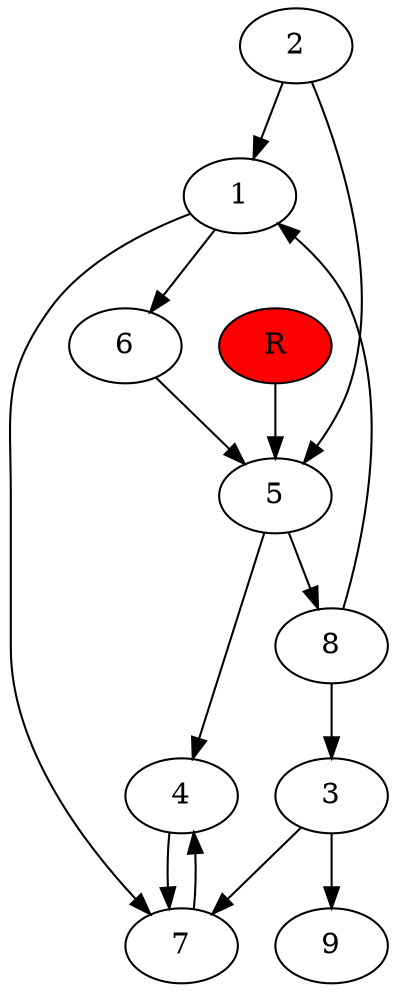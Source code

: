 digraph prb35655 {
	1
	2
	3
	4
	5
	6
	7
	8
	R [fillcolor="#ff0000" style=filled]
	1 -> 6
	1 -> 7
	2 -> 1
	2 -> 5
	3 -> 7
	3 -> 9
	4 -> 7
	5 -> 4
	5 -> 8
	6 -> 5
	7 -> 4
	8 -> 1
	8 -> 3
	R -> 5
}
